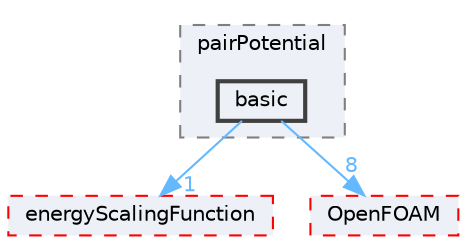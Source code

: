 digraph "src/lagrangian/molecularDynamics/potential/pairPotential/basic"
{
 // LATEX_PDF_SIZE
  bgcolor="transparent";
  edge [fontname=Helvetica,fontsize=10,labelfontname=Helvetica,labelfontsize=10];
  node [fontname=Helvetica,fontsize=10,shape=box,height=0.2,width=0.4];
  compound=true
  subgraph clusterdir_9487009c2385b02a6805e2d8ecc37432 {
    graph [ bgcolor="#edf0f7", pencolor="grey50", label="pairPotential", fontname=Helvetica,fontsize=10 style="filled,dashed", URL="dir_9487009c2385b02a6805e2d8ecc37432.html",tooltip=""]
  dir_af06faa01f54f232122be5fb12cfebde [label="basic", fillcolor="#edf0f7", color="grey25", style="filled,bold", URL="dir_af06faa01f54f232122be5fb12cfebde.html",tooltip=""];
  }
  dir_4db16fdd645643dd862885eed4f94f57 [label="energyScalingFunction", fillcolor="#edf0f7", color="red", style="filled,dashed", URL="dir_4db16fdd645643dd862885eed4f94f57.html",tooltip=""];
  dir_c5473ff19b20e6ec4dfe5c310b3778a8 [label="OpenFOAM", fillcolor="#edf0f7", color="red", style="filled,dashed", URL="dir_c5473ff19b20e6ec4dfe5c310b3778a8.html",tooltip=""];
  dir_af06faa01f54f232122be5fb12cfebde->dir_4db16fdd645643dd862885eed4f94f57 [headlabel="1", labeldistance=1.5 headhref="dir_000214_001142.html" href="dir_000214_001142.html" color="steelblue1" fontcolor="steelblue1"];
  dir_af06faa01f54f232122be5fb12cfebde->dir_c5473ff19b20e6ec4dfe5c310b3778a8 [headlabel="8", labeldistance=1.5 headhref="dir_000214_002695.html" href="dir_000214_002695.html" color="steelblue1" fontcolor="steelblue1"];
}
